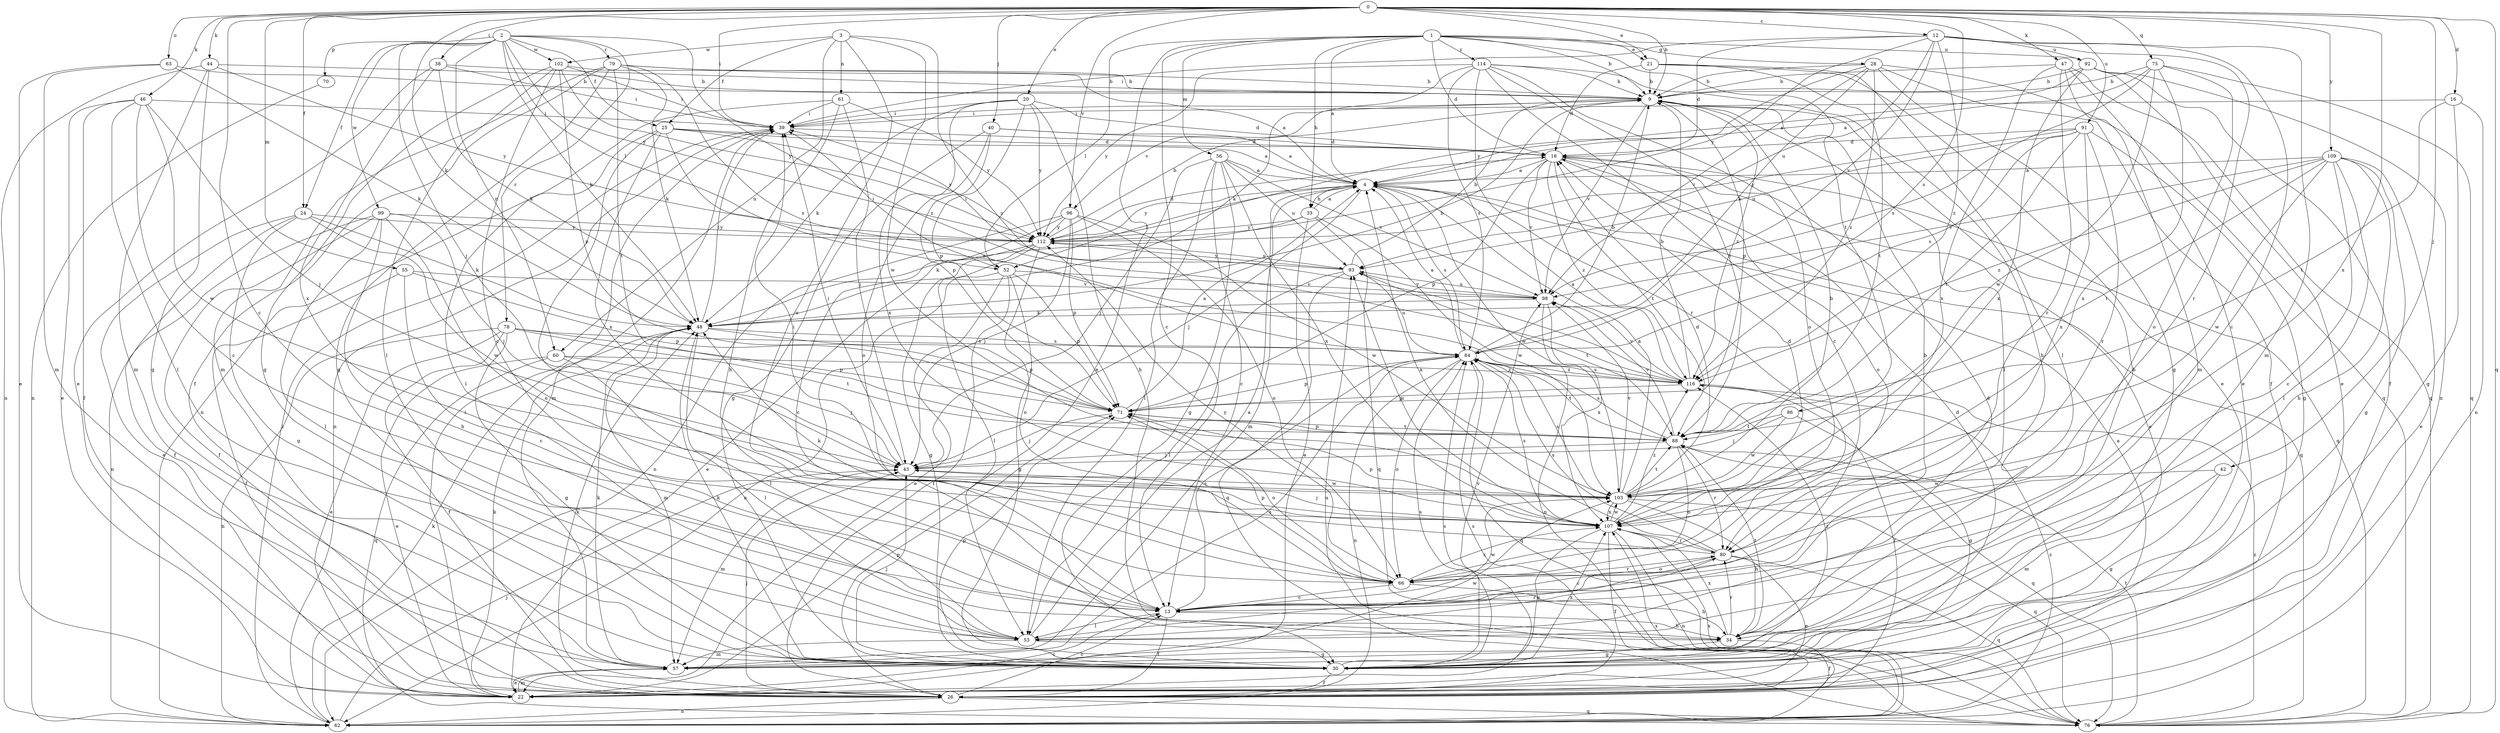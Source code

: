 strict digraph  {
0;
1;
2;
3;
4;
9;
12;
13;
16;
18;
20;
21;
22;
24;
25;
26;
28;
30;
33;
34;
38;
39;
40;
42;
43;
44;
46;
47;
48;
52;
53;
55;
56;
57;
60;
61;
62;
63;
66;
70;
71;
75;
76;
78;
79;
80;
84;
86;
88;
91;
92;
93;
96;
98;
99;
102;
103;
107;
109;
112;
114;
116;
0 -> 9  [label=b];
0 -> 12  [label=c];
0 -> 13  [label=c];
0 -> 16  [label=d];
0 -> 20  [label=e];
0 -> 21  [label=e];
0 -> 24  [label=f];
0 -> 38  [label=i];
0 -> 39  [label=i];
0 -> 40  [label=j];
0 -> 42  [label=j];
0 -> 44  [label=k];
0 -> 46  [label=k];
0 -> 47  [label=k];
0 -> 48  [label=k];
0 -> 55  [label=m];
0 -> 63  [label=o];
0 -> 75  [label=q];
0 -> 76  [label=q];
0 -> 84  [label=s];
0 -> 91  [label=u];
0 -> 96  [label=v];
0 -> 107  [label=x];
0 -> 109  [label=y];
1 -> 4  [label=a];
1 -> 9  [label=b];
1 -> 13  [label=c];
1 -> 18  [label=d];
1 -> 21  [label=e];
1 -> 22  [label=e];
1 -> 28  [label=g];
1 -> 33  [label=h];
1 -> 52  [label=l];
1 -> 56  [label=m];
1 -> 86  [label=t];
1 -> 92  [label=u];
1 -> 114  [label=z];
2 -> 24  [label=f];
2 -> 25  [label=f];
2 -> 43  [label=j];
2 -> 48  [label=k];
2 -> 52  [label=l];
2 -> 60  [label=n];
2 -> 70  [label=p];
2 -> 78  [label=r];
2 -> 79  [label=r];
2 -> 99  [label=w];
2 -> 102  [label=w];
2 -> 112  [label=y];
2 -> 116  [label=z];
3 -> 25  [label=f];
3 -> 60  [label=n];
3 -> 61  [label=n];
3 -> 66  [label=o];
3 -> 102  [label=w];
3 -> 103  [label=w];
3 -> 116  [label=z];
4 -> 33  [label=h];
4 -> 43  [label=j];
4 -> 52  [label=l];
4 -> 57  [label=m];
4 -> 76  [label=q];
4 -> 84  [label=s];
4 -> 103  [label=w];
4 -> 112  [label=y];
9 -> 39  [label=i];
9 -> 53  [label=l];
9 -> 71  [label=p];
9 -> 96  [label=v];
9 -> 98  [label=v];
9 -> 116  [label=z];
12 -> 13  [label=c];
12 -> 18  [label=d];
12 -> 39  [label=i];
12 -> 57  [label=m];
12 -> 80  [label=r];
12 -> 92  [label=u];
12 -> 93  [label=u];
12 -> 98  [label=v];
12 -> 112  [label=y];
12 -> 116  [label=z];
13 -> 9  [label=b];
13 -> 26  [label=f];
13 -> 34  [label=h];
13 -> 53  [label=l];
13 -> 84  [label=s];
13 -> 103  [label=w];
16 -> 30  [label=g];
16 -> 39  [label=i];
16 -> 62  [label=n];
16 -> 88  [label=t];
18 -> 4  [label=a];
18 -> 22  [label=e];
18 -> 66  [label=o];
18 -> 71  [label=p];
18 -> 76  [label=q];
18 -> 88  [label=t];
18 -> 98  [label=v];
18 -> 116  [label=z];
20 -> 18  [label=d];
20 -> 34  [label=h];
20 -> 39  [label=i];
20 -> 48  [label=k];
20 -> 71  [label=p];
20 -> 107  [label=x];
20 -> 112  [label=y];
21 -> 9  [label=b];
21 -> 18  [label=d];
21 -> 22  [label=e];
21 -> 53  [label=l];
21 -> 88  [label=t];
22 -> 13  [label=c];
22 -> 39  [label=i];
22 -> 48  [label=k];
22 -> 57  [label=m];
22 -> 84  [label=s];
24 -> 22  [label=e];
24 -> 26  [label=f];
24 -> 30  [label=g];
24 -> 48  [label=k];
24 -> 103  [label=w];
24 -> 112  [label=y];
25 -> 4  [label=a];
25 -> 13  [label=c];
25 -> 18  [label=d];
25 -> 53  [label=l];
25 -> 107  [label=x];
25 -> 112  [label=y];
25 -> 116  [label=z];
26 -> 4  [label=a];
26 -> 13  [label=c];
26 -> 43  [label=j];
26 -> 48  [label=k];
26 -> 62  [label=n];
26 -> 71  [label=p];
26 -> 76  [label=q];
26 -> 84  [label=s];
28 -> 9  [label=b];
28 -> 26  [label=f];
28 -> 30  [label=g];
28 -> 48  [label=k];
28 -> 76  [label=q];
28 -> 98  [label=v];
28 -> 112  [label=y];
28 -> 116  [label=z];
30 -> 18  [label=d];
30 -> 26  [label=f];
30 -> 43  [label=j];
30 -> 48  [label=k];
30 -> 71  [label=p];
30 -> 84  [label=s];
30 -> 98  [label=v];
30 -> 107  [label=x];
30 -> 116  [label=z];
33 -> 4  [label=a];
33 -> 22  [label=e];
33 -> 48  [label=k];
33 -> 76  [label=q];
33 -> 103  [label=w];
33 -> 112  [label=y];
34 -> 9  [label=b];
34 -> 18  [label=d];
34 -> 26  [label=f];
34 -> 30  [label=g];
34 -> 80  [label=r];
34 -> 88  [label=t];
34 -> 107  [label=x];
38 -> 9  [label=b];
38 -> 22  [label=e];
38 -> 39  [label=i];
38 -> 48  [label=k];
38 -> 107  [label=x];
39 -> 18  [label=d];
39 -> 57  [label=m];
39 -> 62  [label=n];
40 -> 4  [label=a];
40 -> 18  [label=d];
40 -> 30  [label=g];
40 -> 66  [label=o];
40 -> 71  [label=p];
42 -> 30  [label=g];
42 -> 57  [label=m];
42 -> 103  [label=w];
43 -> 39  [label=i];
43 -> 57  [label=m];
43 -> 103  [label=w];
44 -> 9  [label=b];
44 -> 30  [label=g];
44 -> 57  [label=m];
44 -> 62  [label=n];
44 -> 112  [label=y];
46 -> 13  [label=c];
46 -> 22  [label=e];
46 -> 26  [label=f];
46 -> 39  [label=i];
46 -> 43  [label=j];
46 -> 53  [label=l];
46 -> 103  [label=w];
47 -> 9  [label=b];
47 -> 22  [label=e];
47 -> 57  [label=m];
47 -> 76  [label=q];
47 -> 80  [label=r];
47 -> 107  [label=x];
48 -> 9  [label=b];
48 -> 39  [label=i];
48 -> 53  [label=l];
48 -> 57  [label=m];
48 -> 71  [label=p];
48 -> 84  [label=s];
52 -> 22  [label=e];
52 -> 26  [label=f];
52 -> 30  [label=g];
52 -> 39  [label=i];
52 -> 62  [label=n];
52 -> 71  [label=p];
52 -> 98  [label=v];
53 -> 4  [label=a];
53 -> 30  [label=g];
53 -> 57  [label=m];
53 -> 80  [label=r];
55 -> 13  [label=c];
55 -> 26  [label=f];
55 -> 71  [label=p];
55 -> 98  [label=v];
56 -> 4  [label=a];
56 -> 13  [label=c];
56 -> 30  [label=g];
56 -> 43  [label=j];
56 -> 53  [label=l];
56 -> 93  [label=u];
56 -> 98  [label=v];
56 -> 107  [label=x];
57 -> 22  [label=e];
57 -> 48  [label=k];
57 -> 84  [label=s];
57 -> 103  [label=w];
60 -> 22  [label=e];
60 -> 43  [label=j];
60 -> 53  [label=l];
60 -> 76  [label=q];
60 -> 116  [label=z];
61 -> 34  [label=h];
61 -> 39  [label=i];
61 -> 43  [label=j];
61 -> 62  [label=n];
61 -> 112  [label=y];
62 -> 39  [label=i];
62 -> 43  [label=j];
62 -> 48  [label=k];
62 -> 107  [label=x];
62 -> 116  [label=z];
63 -> 9  [label=b];
63 -> 22  [label=e];
63 -> 48  [label=k];
63 -> 57  [label=m];
66 -> 13  [label=c];
66 -> 34  [label=h];
66 -> 71  [label=p];
66 -> 80  [label=r];
66 -> 107  [label=x];
66 -> 112  [label=y];
70 -> 62  [label=n];
71 -> 4  [label=a];
71 -> 43  [label=j];
71 -> 66  [label=o];
71 -> 88  [label=t];
75 -> 4  [label=a];
75 -> 9  [label=b];
75 -> 66  [label=o];
75 -> 76  [label=q];
75 -> 84  [label=s];
75 -> 103  [label=w];
75 -> 107  [label=x];
76 -> 88  [label=t];
76 -> 93  [label=u];
76 -> 107  [label=x];
76 -> 116  [label=z];
78 -> 22  [label=e];
78 -> 26  [label=f];
78 -> 30  [label=g];
78 -> 62  [label=n];
78 -> 71  [label=p];
78 -> 84  [label=s];
78 -> 88  [label=t];
79 -> 4  [label=a];
79 -> 9  [label=b];
79 -> 26  [label=f];
79 -> 30  [label=g];
79 -> 48  [label=k];
79 -> 57  [label=m];
79 -> 84  [label=s];
79 -> 88  [label=t];
80 -> 4  [label=a];
80 -> 13  [label=c];
80 -> 22  [label=e];
80 -> 48  [label=k];
80 -> 66  [label=o];
80 -> 76  [label=q];
80 -> 84  [label=s];
84 -> 4  [label=a];
84 -> 9  [label=b];
84 -> 62  [label=n];
84 -> 66  [label=o];
84 -> 71  [label=p];
84 -> 76  [label=q];
84 -> 88  [label=t];
84 -> 93  [label=u];
84 -> 116  [label=z];
86 -> 30  [label=g];
86 -> 43  [label=j];
86 -> 88  [label=t];
86 -> 103  [label=w];
88 -> 43  [label=j];
88 -> 66  [label=o];
88 -> 71  [label=p];
88 -> 76  [label=q];
88 -> 80  [label=r];
88 -> 84  [label=s];
88 -> 98  [label=v];
91 -> 18  [label=d];
91 -> 30  [label=g];
91 -> 80  [label=r];
91 -> 84  [label=s];
91 -> 88  [label=t];
91 -> 93  [label=u];
91 -> 107  [label=x];
91 -> 112  [label=y];
92 -> 4  [label=a];
92 -> 9  [label=b];
92 -> 22  [label=e];
92 -> 26  [label=f];
92 -> 62  [label=n];
92 -> 107  [label=x];
93 -> 9  [label=b];
93 -> 39  [label=i];
93 -> 53  [label=l];
93 -> 76  [label=q];
93 -> 88  [label=t];
93 -> 98  [label=v];
93 -> 112  [label=y];
96 -> 13  [label=c];
96 -> 43  [label=j];
96 -> 62  [label=n];
96 -> 66  [label=o];
96 -> 71  [label=p];
96 -> 103  [label=w];
96 -> 112  [label=y];
98 -> 48  [label=k];
98 -> 62  [label=n];
98 -> 93  [label=u];
98 -> 107  [label=x];
99 -> 26  [label=f];
99 -> 34  [label=h];
99 -> 43  [label=j];
99 -> 53  [label=l];
99 -> 62  [label=n];
99 -> 66  [label=o];
99 -> 112  [label=y];
102 -> 9  [label=b];
102 -> 13  [label=c];
102 -> 30  [label=g];
102 -> 39  [label=i];
102 -> 53  [label=l];
102 -> 71  [label=p];
102 -> 112  [label=y];
103 -> 4  [label=a];
103 -> 9  [label=b];
103 -> 18  [label=d];
103 -> 34  [label=h];
103 -> 76  [label=q];
103 -> 84  [label=s];
103 -> 88  [label=t];
103 -> 98  [label=v];
103 -> 107  [label=x];
107 -> 18  [label=d];
107 -> 26  [label=f];
107 -> 30  [label=g];
107 -> 39  [label=i];
107 -> 43  [label=j];
107 -> 62  [label=n];
107 -> 71  [label=p];
107 -> 80  [label=r];
107 -> 84  [label=s];
107 -> 93  [label=u];
107 -> 103  [label=w];
107 -> 116  [label=z];
109 -> 4  [label=a];
109 -> 13  [label=c];
109 -> 22  [label=e];
109 -> 30  [label=g];
109 -> 34  [label=h];
109 -> 53  [label=l];
109 -> 88  [label=t];
109 -> 98  [label=v];
109 -> 103  [label=w];
109 -> 116  [label=z];
112 -> 9  [label=b];
112 -> 18  [label=d];
112 -> 22  [label=e];
112 -> 30  [label=g];
112 -> 53  [label=l];
112 -> 66  [label=o];
112 -> 93  [label=u];
114 -> 9  [label=b];
114 -> 13  [label=c];
114 -> 34  [label=h];
114 -> 48  [label=k];
114 -> 66  [label=o];
114 -> 80  [label=r];
114 -> 84  [label=s];
114 -> 88  [label=t];
114 -> 112  [label=y];
116 -> 4  [label=a];
116 -> 9  [label=b];
116 -> 26  [label=f];
116 -> 71  [label=p];
116 -> 84  [label=s];
116 -> 98  [label=v];
}
